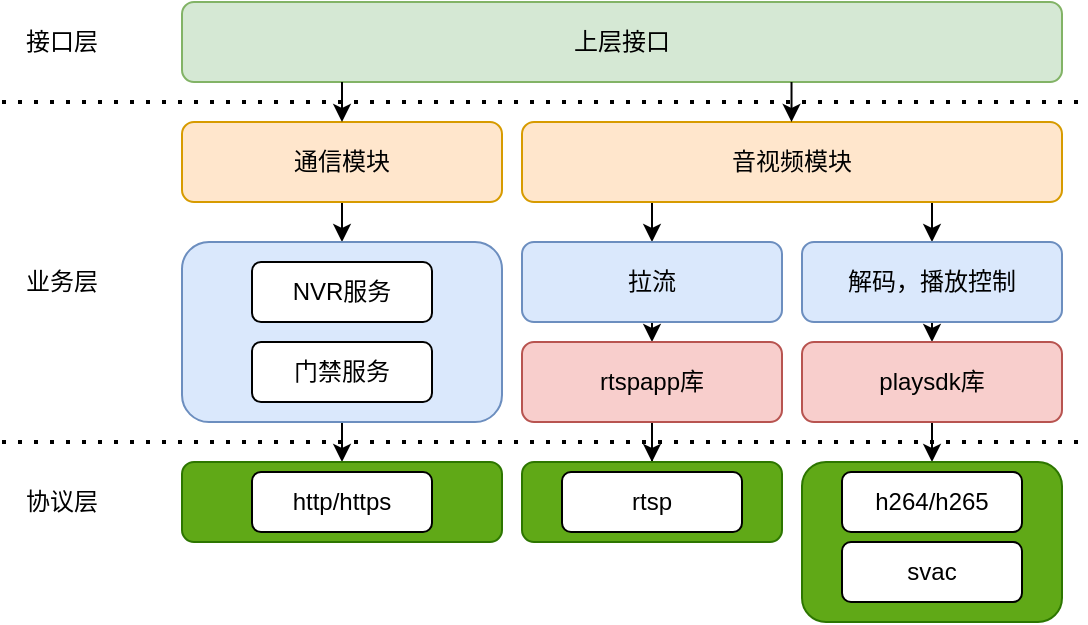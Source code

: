 <mxfile version="24.7.7" pages="2">
  <diagram id="C5RBs43oDa-KdzZeNtuy" name="sdk模块图">
    <mxGraphModel dx="951" dy="518" grid="1" gridSize="10" guides="1" tooltips="1" connect="1" arrows="1" fold="1" page="1" pageScale="1" pageWidth="827" pageHeight="1169" math="0" shadow="0">
      <root>
        <mxCell id="WIyWlLk6GJQsqaUBKTNV-0" />
        <mxCell id="WIyWlLk6GJQsqaUBKTNV-1" parent="WIyWlLk6GJQsqaUBKTNV-0" />
        <mxCell id="WIyWlLk6GJQsqaUBKTNV-3" value="上层接口" style="rounded=1;whiteSpace=wrap;html=1;fontSize=12;glass=0;strokeWidth=1;shadow=0;fillColor=#d5e8d4;strokeColor=#82b366;" parent="WIyWlLk6GJQsqaUBKTNV-1" vertex="1">
          <mxGeometry x="160" y="80" width="440" height="40" as="geometry" />
        </mxCell>
        <mxCell id="8YEnmVEYLVA6NyFVShp3-22" style="edgeStyle=orthogonalEdgeStyle;rounded=0;orthogonalLoop=1;jettySize=auto;html=1;exitX=0.5;exitY=1;exitDx=0;exitDy=0;entryX=0.5;entryY=0;entryDx=0;entryDy=0;" parent="WIyWlLk6GJQsqaUBKTNV-1" source="WIyWlLk6GJQsqaUBKTNV-7" target="WIyWlLk6GJQsqaUBKTNV-12" edge="1">
          <mxGeometry relative="1" as="geometry" />
        </mxCell>
        <mxCell id="WIyWlLk6GJQsqaUBKTNV-7" value="通信模块" style="rounded=1;whiteSpace=wrap;html=1;fontSize=12;glass=0;strokeWidth=1;shadow=0;fillColor=#ffe6cc;strokeColor=#d79b00;" parent="WIyWlLk6GJQsqaUBKTNV-1" vertex="1">
          <mxGeometry x="160" y="140" width="160" height="40" as="geometry" />
        </mxCell>
        <mxCell id="8YEnmVEYLVA6NyFVShp3-28" style="edgeStyle=orthogonalEdgeStyle;rounded=0;orthogonalLoop=1;jettySize=auto;html=1;exitX=0.5;exitY=1;exitDx=0;exitDy=0;entryX=0.5;entryY=0;entryDx=0;entryDy=0;" parent="WIyWlLk6GJQsqaUBKTNV-1" source="WIyWlLk6GJQsqaUBKTNV-12" target="8YEnmVEYLVA6NyFVShp3-5" edge="1">
          <mxGeometry relative="1" as="geometry" />
        </mxCell>
        <mxCell id="WIyWlLk6GJQsqaUBKTNV-12" value="" style="rounded=1;whiteSpace=wrap;html=1;fontSize=12;glass=0;strokeWidth=1;shadow=0;fillColor=#dae8fc;strokeColor=#6c8ebf;" parent="WIyWlLk6GJQsqaUBKTNV-1" vertex="1">
          <mxGeometry x="160" y="200" width="160" height="90" as="geometry" />
        </mxCell>
        <mxCell id="8YEnmVEYLVA6NyFVShp3-23" style="edgeStyle=orthogonalEdgeStyle;rounded=0;orthogonalLoop=1;jettySize=auto;html=1;exitX=0.25;exitY=1;exitDx=0;exitDy=0;entryX=0.5;entryY=0;entryDx=0;entryDy=0;" parent="WIyWlLk6GJQsqaUBKTNV-1" source="8YEnmVEYLVA6NyFVShp3-0" target="8YEnmVEYLVA6NyFVShp3-1" edge="1">
          <mxGeometry relative="1" as="geometry" />
        </mxCell>
        <mxCell id="8YEnmVEYLVA6NyFVShp3-24" style="edgeStyle=orthogonalEdgeStyle;rounded=0;orthogonalLoop=1;jettySize=auto;html=1;exitX=0.768;exitY=0.964;exitDx=0;exitDy=0;entryX=0.5;entryY=0;entryDx=0;entryDy=0;exitPerimeter=0;" parent="WIyWlLk6GJQsqaUBKTNV-1" source="8YEnmVEYLVA6NyFVShp3-0" target="8YEnmVEYLVA6NyFVShp3-2" edge="1">
          <mxGeometry relative="1" as="geometry" />
        </mxCell>
        <mxCell id="8YEnmVEYLVA6NyFVShp3-0" value="音视频模块" style="rounded=1;whiteSpace=wrap;html=1;fontSize=12;glass=0;strokeWidth=1;shadow=0;fillColor=#ffe6cc;strokeColor=#d79b00;" parent="WIyWlLk6GJQsqaUBKTNV-1" vertex="1">
          <mxGeometry x="330" y="140" width="270" height="40" as="geometry" />
        </mxCell>
        <mxCell id="8YEnmVEYLVA6NyFVShp3-30" style="edgeStyle=orthogonalEdgeStyle;rounded=0;orthogonalLoop=1;jettySize=auto;html=1;exitX=0.5;exitY=1;exitDx=0;exitDy=0;entryX=0.5;entryY=0;entryDx=0;entryDy=0;" parent="WIyWlLk6GJQsqaUBKTNV-1" source="8YEnmVEYLVA6NyFVShp3-1" target="8YEnmVEYLVA6NyFVShp3-3" edge="1">
          <mxGeometry relative="1" as="geometry" />
        </mxCell>
        <mxCell id="8YEnmVEYLVA6NyFVShp3-1" value="拉流" style="rounded=1;whiteSpace=wrap;html=1;fontSize=12;glass=0;strokeWidth=1;shadow=0;fillColor=#dae8fc;strokeColor=#6c8ebf;" parent="WIyWlLk6GJQsqaUBKTNV-1" vertex="1">
          <mxGeometry x="330" y="200" width="130" height="40" as="geometry" />
        </mxCell>
        <mxCell id="8YEnmVEYLVA6NyFVShp3-31" style="edgeStyle=orthogonalEdgeStyle;rounded=0;orthogonalLoop=1;jettySize=auto;html=1;exitX=0.5;exitY=1;exitDx=0;exitDy=0;entryX=0.5;entryY=0;entryDx=0;entryDy=0;" parent="WIyWlLk6GJQsqaUBKTNV-1" source="8YEnmVEYLVA6NyFVShp3-2" target="8YEnmVEYLVA6NyFVShp3-4" edge="1">
          <mxGeometry relative="1" as="geometry" />
        </mxCell>
        <mxCell id="8YEnmVEYLVA6NyFVShp3-2" value="解码，播放控制" style="rounded=1;whiteSpace=wrap;html=1;fontSize=12;glass=0;strokeWidth=1;shadow=0;fillColor=#dae8fc;strokeColor=#6c8ebf;" parent="WIyWlLk6GJQsqaUBKTNV-1" vertex="1">
          <mxGeometry x="470" y="200" width="130" height="40" as="geometry" />
        </mxCell>
        <mxCell id="8YEnmVEYLVA6NyFVShp3-27" style="edgeStyle=orthogonalEdgeStyle;rounded=0;orthogonalLoop=1;jettySize=auto;html=1;entryX=0.5;entryY=0;entryDx=0;entryDy=0;" parent="WIyWlLk6GJQsqaUBKTNV-1" source="8YEnmVEYLVA6NyFVShp3-3" target="8YEnmVEYLVA6NyFVShp3-6" edge="1">
          <mxGeometry relative="1" as="geometry" />
        </mxCell>
        <mxCell id="8YEnmVEYLVA6NyFVShp3-3" value="rtspapp库" style="rounded=1;whiteSpace=wrap;html=1;fontSize=12;glass=0;strokeWidth=1;shadow=0;fillColor=#f8cecc;strokeColor=#b85450;" parent="WIyWlLk6GJQsqaUBKTNV-1" vertex="1">
          <mxGeometry x="330" y="250" width="130" height="40" as="geometry" />
        </mxCell>
        <mxCell id="8YEnmVEYLVA6NyFVShp3-29" style="edgeStyle=orthogonalEdgeStyle;rounded=0;orthogonalLoop=1;jettySize=auto;html=1;exitX=0.5;exitY=1;exitDx=0;exitDy=0;entryX=0.5;entryY=0;entryDx=0;entryDy=0;" parent="WIyWlLk6GJQsqaUBKTNV-1" source="8YEnmVEYLVA6NyFVShp3-4" target="8YEnmVEYLVA6NyFVShp3-7" edge="1">
          <mxGeometry relative="1" as="geometry" />
        </mxCell>
        <mxCell id="8YEnmVEYLVA6NyFVShp3-4" value="playsdk库" style="rounded=1;whiteSpace=wrap;html=1;fontSize=12;glass=0;strokeWidth=1;shadow=0;fillColor=#f8cecc;strokeColor=#b85450;" parent="WIyWlLk6GJQsqaUBKTNV-1" vertex="1">
          <mxGeometry x="470" y="250" width="130" height="40" as="geometry" />
        </mxCell>
        <mxCell id="8YEnmVEYLVA6NyFVShp3-5" value="" style="rounded=1;whiteSpace=wrap;html=1;fontSize=12;glass=0;strokeWidth=1;shadow=0;fillColor=#60a917;fontColor=#ffffff;strokeColor=#2D7600;" parent="WIyWlLk6GJQsqaUBKTNV-1" vertex="1">
          <mxGeometry x="160" y="310" width="160" height="40" as="geometry" />
        </mxCell>
        <mxCell id="8YEnmVEYLVA6NyFVShp3-6" value="" style="rounded=1;whiteSpace=wrap;html=1;fontSize=12;glass=0;strokeWidth=1;shadow=0;fillColor=#60a917;fontColor=#ffffff;strokeColor=#2D7600;" parent="WIyWlLk6GJQsqaUBKTNV-1" vertex="1">
          <mxGeometry x="330" y="310" width="130" height="40" as="geometry" />
        </mxCell>
        <mxCell id="8YEnmVEYLVA6NyFVShp3-7" value="" style="rounded=1;whiteSpace=wrap;html=1;fontSize=12;glass=0;strokeWidth=1;shadow=0;fillColor=#60a917;fontColor=#ffffff;strokeColor=#2D7600;" parent="WIyWlLk6GJQsqaUBKTNV-1" vertex="1">
          <mxGeometry x="470" y="310" width="130" height="80" as="geometry" />
        </mxCell>
        <mxCell id="8YEnmVEYLVA6NyFVShp3-8" value="" style="endArrow=none;dashed=1;html=1;dashPattern=1 3;strokeWidth=2;rounded=0;" parent="WIyWlLk6GJQsqaUBKTNV-1" edge="1">
          <mxGeometry width="50" height="50" relative="1" as="geometry">
            <mxPoint x="70" y="130" as="sourcePoint" />
            <mxPoint x="610" y="130" as="targetPoint" />
          </mxGeometry>
        </mxCell>
        <mxCell id="8YEnmVEYLVA6NyFVShp3-9" value="" style="endArrow=none;dashed=1;html=1;dashPattern=1 3;strokeWidth=2;rounded=0;" parent="WIyWlLk6GJQsqaUBKTNV-1" edge="1">
          <mxGeometry width="50" height="50" relative="1" as="geometry">
            <mxPoint x="70" y="300" as="sourcePoint" />
            <mxPoint x="610" y="300" as="targetPoint" />
          </mxGeometry>
        </mxCell>
        <mxCell id="8YEnmVEYLVA6NyFVShp3-10" value="接口层" style="text;strokeColor=none;align=center;fillColor=none;html=1;verticalAlign=middle;whiteSpace=wrap;rounded=0;" parent="WIyWlLk6GJQsqaUBKTNV-1" vertex="1">
          <mxGeometry x="70" y="85" width="60" height="30" as="geometry" />
        </mxCell>
        <mxCell id="8YEnmVEYLVA6NyFVShp3-11" value="业务层" style="text;strokeColor=none;align=center;fillColor=none;html=1;verticalAlign=middle;whiteSpace=wrap;rounded=0;" parent="WIyWlLk6GJQsqaUBKTNV-1" vertex="1">
          <mxGeometry x="70" y="205" width="60" height="30" as="geometry" />
        </mxCell>
        <mxCell id="8YEnmVEYLVA6NyFVShp3-13" value="协议层" style="text;strokeColor=none;align=center;fillColor=none;html=1;verticalAlign=middle;whiteSpace=wrap;rounded=0;" parent="WIyWlLk6GJQsqaUBKTNV-1" vertex="1">
          <mxGeometry x="70" y="315" width="60" height="30" as="geometry" />
        </mxCell>
        <mxCell id="8YEnmVEYLVA6NyFVShp3-16" value="NVR服务" style="rounded=1;whiteSpace=wrap;html=1;" parent="WIyWlLk6GJQsqaUBKTNV-1" vertex="1">
          <mxGeometry x="195" y="210" width="90" height="30" as="geometry" />
        </mxCell>
        <mxCell id="8YEnmVEYLVA6NyFVShp3-17" value="门禁服务" style="rounded=1;whiteSpace=wrap;html=1;" parent="WIyWlLk6GJQsqaUBKTNV-1" vertex="1">
          <mxGeometry x="195" y="250" width="90" height="30" as="geometry" />
        </mxCell>
        <mxCell id="8YEnmVEYLVA6NyFVShp3-18" value="http/https" style="rounded=1;whiteSpace=wrap;html=1;" parent="WIyWlLk6GJQsqaUBKTNV-1" vertex="1">
          <mxGeometry x="195" y="315" width="90" height="30" as="geometry" />
        </mxCell>
        <mxCell id="8YEnmVEYLVA6NyFVShp3-19" value="rtsp" style="rounded=1;whiteSpace=wrap;html=1;" parent="WIyWlLk6GJQsqaUBKTNV-1" vertex="1">
          <mxGeometry x="350" y="315" width="90" height="30" as="geometry" />
        </mxCell>
        <mxCell id="8YEnmVEYLVA6NyFVShp3-20" value="h264/h265" style="rounded=1;whiteSpace=wrap;html=1;" parent="WIyWlLk6GJQsqaUBKTNV-1" vertex="1">
          <mxGeometry x="490" y="315" width="90" height="30" as="geometry" />
        </mxCell>
        <mxCell id="8YEnmVEYLVA6NyFVShp3-21" value="svac" style="rounded=1;whiteSpace=wrap;html=1;" parent="WIyWlLk6GJQsqaUBKTNV-1" vertex="1">
          <mxGeometry x="490" y="350" width="90" height="30" as="geometry" />
        </mxCell>
        <mxCell id="8YEnmVEYLVA6NyFVShp3-32" value="" style="endArrow=classic;html=1;rounded=0;entryX=0.5;entryY=0;entryDx=0;entryDy=0;" parent="WIyWlLk6GJQsqaUBKTNV-1" target="WIyWlLk6GJQsqaUBKTNV-7" edge="1">
          <mxGeometry width="50" height="50" relative="1" as="geometry">
            <mxPoint x="240" y="120" as="sourcePoint" />
            <mxPoint x="290" y="70" as="targetPoint" />
          </mxGeometry>
        </mxCell>
        <mxCell id="8YEnmVEYLVA6NyFVShp3-34" value="" style="endArrow=classic;html=1;rounded=0;entryX=0.5;entryY=0;entryDx=0;entryDy=0;" parent="WIyWlLk6GJQsqaUBKTNV-1" edge="1">
          <mxGeometry width="50" height="50" relative="1" as="geometry">
            <mxPoint x="464.76" y="120" as="sourcePoint" />
            <mxPoint x="464.76" y="140" as="targetPoint" />
          </mxGeometry>
        </mxCell>
      </root>
    </mxGraphModel>
  </diagram>
  <diagram id="pBoIuIqNTQ4XyrYQ1BRj" name="控制流程">
    <mxGraphModel dx="1149" dy="626" grid="1" gridSize="10" guides="1" tooltips="1" connect="1" arrows="1" fold="1" page="1" pageScale="1" pageWidth="827" pageHeight="1169" math="0" shadow="0">
      <root>
        <mxCell id="0" />
        <mxCell id="1" parent="0" />
        <mxCell id="NQPwh8zFjwGYevHuOi5J-1" value="" style="rounded=0;whiteSpace=wrap;html=1;fillColor=#d5e8d4;strokeColor=#82b366;" vertex="1" parent="1">
          <mxGeometry x="330" y="200" width="260" height="320" as="geometry" />
        </mxCell>
        <mxCell id="NQPwh8zFjwGYevHuOi5J-2" value="NVR" style="rounded=0;whiteSpace=wrap;html=1;fillColor=#fff2cc;strokeColor=#d6b656;" vertex="1" parent="1">
          <mxGeometry x="330" y="120" width="260" height="60" as="geometry" />
        </mxCell>
        <mxCell id="NQPwh8zFjwGYevHuOi5J-3" value="用户" style="rounded=0;whiteSpace=wrap;html=1;fillColor=#e1d5e7;strokeColor=#9673a6;" vertex="1" parent="1">
          <mxGeometry x="260" y="120" width="50" height="400" as="geometry" />
        </mxCell>
        <mxCell id="Y5q0pvFUQh75Ns4r3J5C-12" style="edgeStyle=orthogonalEdgeStyle;rounded=0;orthogonalLoop=1;jettySize=auto;html=1;exitX=1;exitY=0.5;exitDx=0;exitDy=0;entryX=0;entryY=0.5;entryDx=0;entryDy=0;startArrow=classic;startFill=1;fillColor=#dae8fc;strokeColor=#6c8ebf;" edge="1" parent="1" source="NQPwh8zFjwGYevHuOi5J-4" target="NQPwh8zFjwGYevHuOi5J-5">
          <mxGeometry relative="1" as="geometry" />
        </mxCell>
        <mxCell id="NQPwh8zFjwGYevHuOi5J-4" value="通信模块" style="rounded=0;whiteSpace=wrap;html=1;fillColor=#dae8fc;strokeColor=#6c8ebf;" vertex="1" parent="1">
          <mxGeometry x="354" y="225" width="86" height="270" as="geometry" />
        </mxCell>
        <mxCell id="NQPwh8zFjwGYevHuOi5J-5" value="&lt;div style=&quot;&quot;&gt;&lt;span style=&quot;background-color: initial;&quot;&gt;音视频模块&lt;/span&gt;&lt;/div&gt;" style="rounded=0;whiteSpace=wrap;html=1;align=center;fillColor=#f5f5f5;fontColor=#333333;strokeColor=#666666;" vertex="1" parent="1">
          <mxGeometry x="480" y="225" width="86" height="270" as="geometry" />
        </mxCell>
        <mxCell id="NQPwh8zFjwGYevHuOi5J-10" style="edgeStyle=orthogonalEdgeStyle;rounded=0;orthogonalLoop=1;jettySize=auto;html=1;exitX=0.5;exitY=0;exitDx=0;exitDy=0;entryX=0.385;entryY=1;entryDx=0;entryDy=0;entryPerimeter=0;fillColor=#fff2cc;strokeColor=#d6b656;startArrow=classic;startFill=1;curved=1;" edge="1" parent="1" source="NQPwh8zFjwGYevHuOi5J-4" target="NQPwh8zFjwGYevHuOi5J-2">
          <mxGeometry relative="1" as="geometry" />
        </mxCell>
        <mxCell id="NQPwh8zFjwGYevHuOi5J-11" style="edgeStyle=orthogonalEdgeStyle;rounded=0;orthogonalLoop=1;jettySize=auto;html=1;entryX=0.037;entryY=0.158;entryDx=0;entryDy=0;entryPerimeter=0;fillColor=#fff2cc;strokeColor=#d6b656;startArrow=classic;startFill=1;curved=1;" edge="1" parent="1" target="NQPwh8zFjwGYevHuOi5J-4">
          <mxGeometry relative="1" as="geometry">
            <mxPoint x="310" y="320" as="sourcePoint" />
          </mxGeometry>
        </mxCell>
        <mxCell id="Y5q0pvFUQh75Ns4r3J5C-8" style="edgeStyle=orthogonalEdgeStyle;rounded=0;orthogonalLoop=1;jettySize=auto;html=1;exitX=0.75;exitY=1;exitDx=0;exitDy=0;entryX=0.75;entryY=0;entryDx=0;entryDy=0;fillColor=#f8cecc;strokeColor=#b85450;" edge="1" parent="1" source="4oOg4_ATkpgzLhRgtsdW-1" target="4oOg4_ATkpgzLhRgtsdW-2">
          <mxGeometry relative="1" as="geometry" />
        </mxCell>
        <mxCell id="4oOg4_ATkpgzLhRgtsdW-1" value="拉流" style="rounded=0;whiteSpace=wrap;html=1;fillColor=#f8cecc;strokeColor=#b85450;" vertex="1" parent="1">
          <mxGeometry x="488" y="270" width="70" height="30" as="geometry" />
        </mxCell>
        <mxCell id="Y5q0pvFUQh75Ns4r3J5C-9" style="edgeStyle=orthogonalEdgeStyle;rounded=0;orthogonalLoop=1;jettySize=auto;html=1;exitX=0.75;exitY=1;exitDx=0;exitDy=0;entryX=0.5;entryY=1;entryDx=0;entryDy=0;curved=1;fillColor=#f8cecc;strokeColor=#b85450;" edge="1" parent="1" source="4oOg4_ATkpgzLhRgtsdW-2" target="NQPwh8zFjwGYevHuOi5J-3">
          <mxGeometry relative="1" as="geometry">
            <Array as="points">
              <mxPoint x="541" y="570" />
              <mxPoint x="285" y="570" />
            </Array>
          </mxGeometry>
        </mxCell>
        <mxCell id="4oOg4_ATkpgzLhRgtsdW-2" value="解码，播放控制" style="rounded=0;whiteSpace=wrap;html=1;fillColor=#f8cecc;strokeColor=#b85450;" vertex="1" parent="1">
          <mxGeometry x="488" y="420" width="70" height="30" as="geometry" />
        </mxCell>
        <mxCell id="Y5q0pvFUQh75Ns4r3J5C-2" style="edgeStyle=orthogonalEdgeStyle;rounded=0;orthogonalLoop=1;jettySize=auto;html=1;exitX=0.25;exitY=0;exitDx=0;exitDy=0;entryX=0.616;entryY=0.983;entryDx=0;entryDy=0;entryPerimeter=0;fillColor=#fff2cc;strokeColor=#d6b656;startArrow=classic;startFill=1;curved=1;" edge="1" parent="1" source="4oOg4_ATkpgzLhRgtsdW-1" target="NQPwh8zFjwGYevHuOi5J-2">
          <mxGeometry relative="1" as="geometry">
            <mxPoint x="407" y="235" as="sourcePoint" />
            <mxPoint x="440" y="190" as="targetPoint" />
          </mxGeometry>
        </mxCell>
        <mxCell id="Y5q0pvFUQh75Ns4r3J5C-6" value="" style="endArrow=classic;html=1;rounded=0;entryX=0.75;entryY=0;entryDx=0;entryDy=0;edgeStyle=orthogonalEdgeStyle;curved=1;fillColor=#f8cecc;strokeColor=#b85450;" edge="1" parent="1" target="4oOg4_ATkpgzLhRgtsdW-1">
          <mxGeometry width="50" height="50" relative="1" as="geometry">
            <mxPoint x="530" y="180" as="sourcePoint" />
            <mxPoint x="533" y="270" as="targetPoint" />
          </mxGeometry>
        </mxCell>
        <mxCell id="Y5q0pvFUQh75Ns4r3J5C-15" value="" style="endArrow=classic;html=1;rounded=0;fillColor=#fff2cc;strokeColor=#d6b656;" edge="1" parent="1">
          <mxGeometry width="50" height="50" relative="1" as="geometry">
            <mxPoint x="600" y="440" as="sourcePoint" />
            <mxPoint x="640" y="440" as="targetPoint" />
          </mxGeometry>
        </mxCell>
        <mxCell id="Y5q0pvFUQh75Ns4r3J5C-21" value="信令" style="text;html=1;align=center;verticalAlign=middle;resizable=0;points=[];autosize=1;strokeColor=none;fillColor=none;" vertex="1" parent="1">
          <mxGeometry x="636" y="420" width="50" height="30" as="geometry" />
        </mxCell>
        <mxCell id="Y5q0pvFUQh75Ns4r3J5C-22" value="" style="endArrow=classic;html=1;rounded=0;fillColor=#f8cecc;strokeColor=#b85450;" edge="1" parent="1">
          <mxGeometry width="50" height="50" relative="1" as="geometry">
            <mxPoint x="600" y="480" as="sourcePoint" />
            <mxPoint x="640" y="480" as="targetPoint" />
          </mxGeometry>
        </mxCell>
        <mxCell id="Y5q0pvFUQh75Ns4r3J5C-23" value="音视频数据" style="text;html=1;align=center;verticalAlign=middle;resizable=0;points=[];autosize=1;strokeColor=none;fillColor=none;" vertex="1" parent="1">
          <mxGeometry x="640" y="460" width="80" height="30" as="geometry" />
        </mxCell>
        <mxCell id="Y5q0pvFUQh75Ns4r3J5C-24" value="" style="endArrow=classic;html=1;rounded=0;fillColor=#dae8fc;strokeColor=#6c8ebf;" edge="1" parent="1">
          <mxGeometry width="50" height="50" relative="1" as="geometry">
            <mxPoint x="600" y="520" as="sourcePoint" />
            <mxPoint x="640" y="520" as="targetPoint" />
          </mxGeometry>
        </mxCell>
        <mxCell id="Y5q0pvFUQh75Ns4r3J5C-25" value="内部调度" style="text;html=1;align=center;verticalAlign=middle;resizable=0;points=[];autosize=1;strokeColor=none;fillColor=none;" vertex="1" parent="1">
          <mxGeometry x="640" y="500" width="70" height="30" as="geometry" />
        </mxCell>
      </root>
    </mxGraphModel>
  </diagram>
</mxfile>
